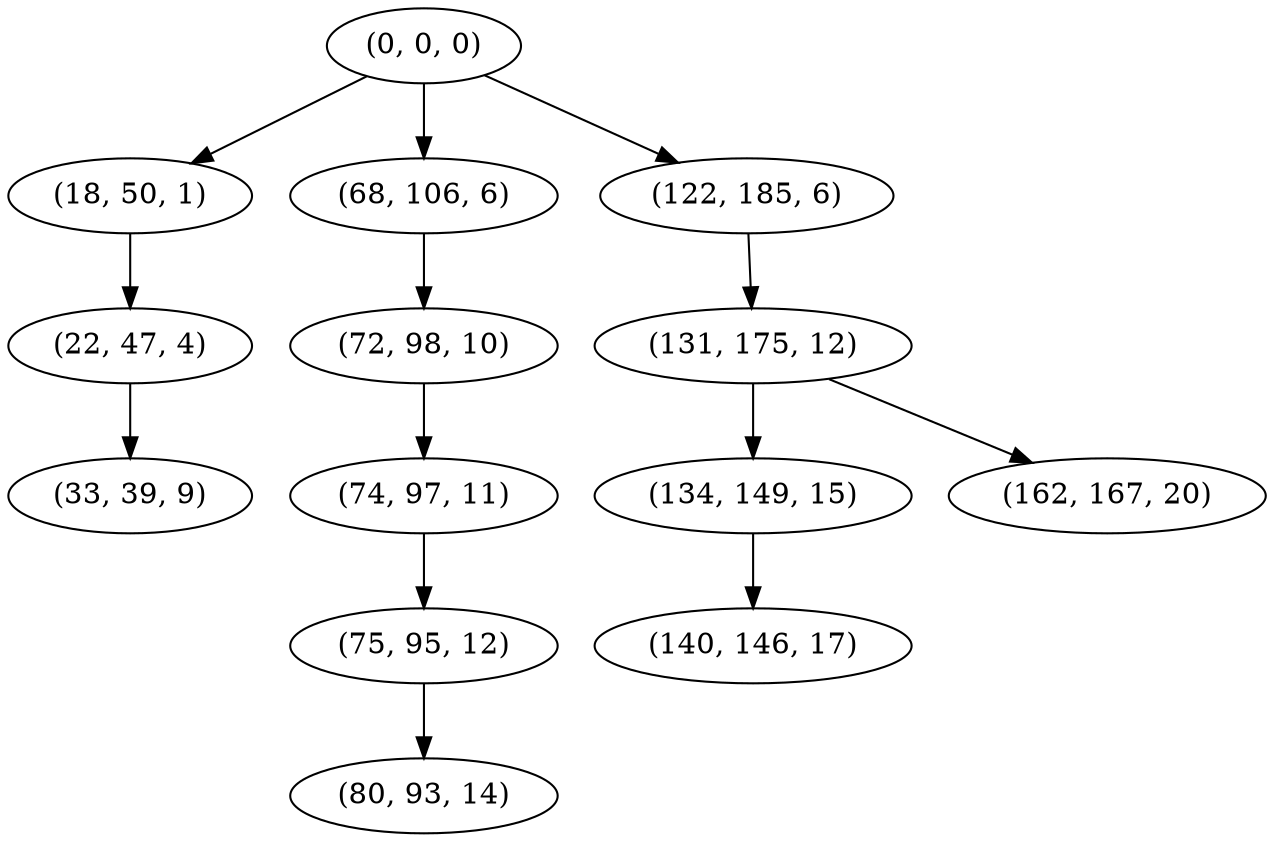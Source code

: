 digraph tree {
    "(0, 0, 0)";
    "(18, 50, 1)";
    "(22, 47, 4)";
    "(33, 39, 9)";
    "(68, 106, 6)";
    "(72, 98, 10)";
    "(74, 97, 11)";
    "(75, 95, 12)";
    "(80, 93, 14)";
    "(122, 185, 6)";
    "(131, 175, 12)";
    "(134, 149, 15)";
    "(140, 146, 17)";
    "(162, 167, 20)";
    "(0, 0, 0)" -> "(18, 50, 1)";
    "(0, 0, 0)" -> "(68, 106, 6)";
    "(0, 0, 0)" -> "(122, 185, 6)";
    "(18, 50, 1)" -> "(22, 47, 4)";
    "(22, 47, 4)" -> "(33, 39, 9)";
    "(68, 106, 6)" -> "(72, 98, 10)";
    "(72, 98, 10)" -> "(74, 97, 11)";
    "(74, 97, 11)" -> "(75, 95, 12)";
    "(75, 95, 12)" -> "(80, 93, 14)";
    "(122, 185, 6)" -> "(131, 175, 12)";
    "(131, 175, 12)" -> "(134, 149, 15)";
    "(131, 175, 12)" -> "(162, 167, 20)";
    "(134, 149, 15)" -> "(140, 146, 17)";
}
